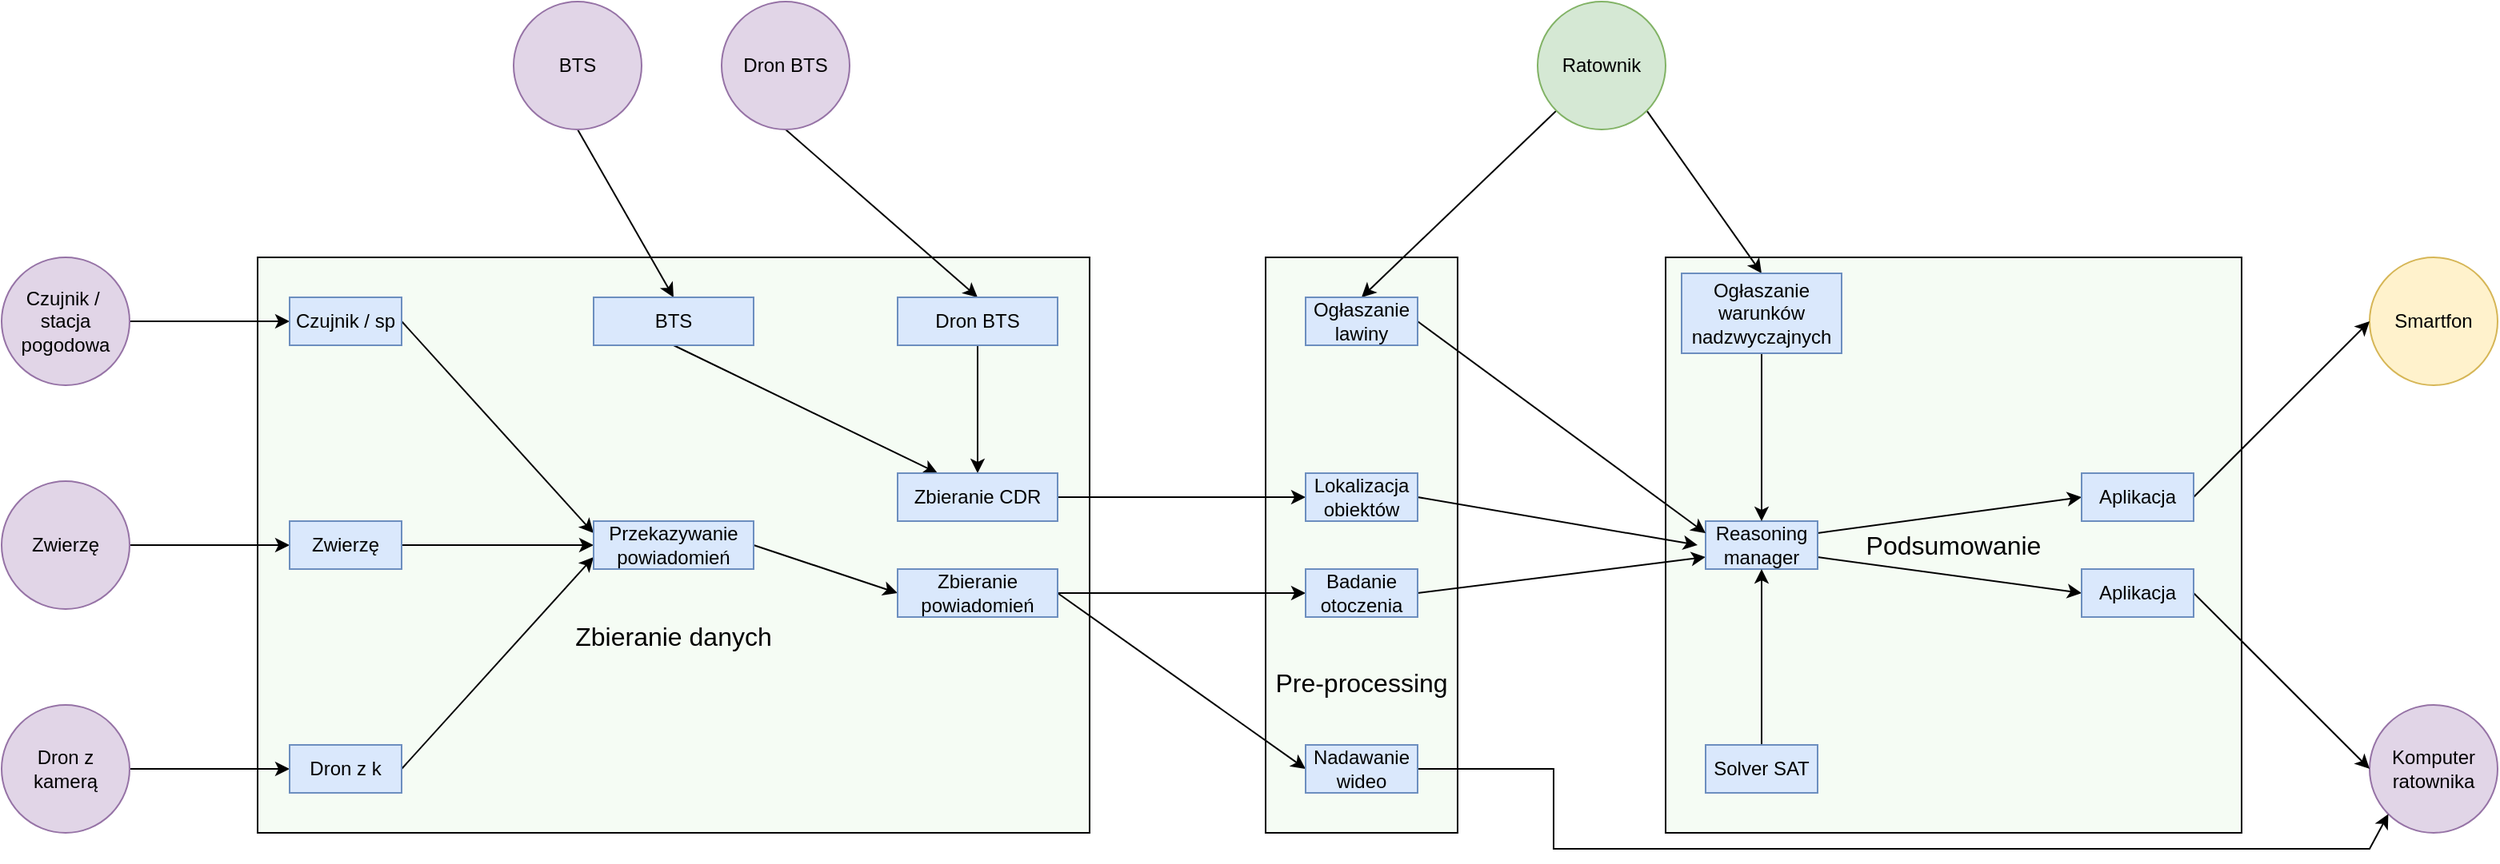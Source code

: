 <mxfile version="13.10.2" type="github">
  <diagram id="_1pIjhpikzi4_V56C4-2" name="Page-1">
    <mxGraphModel dx="2858" dy="1107" grid="1" gridSize="10" guides="1" tooltips="1" connect="1" arrows="1" fold="1" page="1" pageScale="1" pageWidth="827" pageHeight="1169" math="0" shadow="0">
      <root>
        <mxCell id="0" />
        <mxCell id="1" parent="0" />
        <mxCell id="yeq_wnequOcoh8USuDbu-28" value="&lt;font style=&quot;font-size: 16px&quot;&gt;&lt;br&gt;&lt;br&gt;&lt;br&gt;&lt;br&gt;&lt;br&gt;&lt;br&gt;&lt;br&gt;&lt;br&gt;&lt;br&gt;Pre-processing&lt;/font&gt;" style="rounded=0;whiteSpace=wrap;html=1;strokeColor=#000000;fillColor=#F5FCF4;" vertex="1" parent="1">
          <mxGeometry x="230" y="400" width="120" height="360" as="geometry" />
        </mxCell>
        <mxCell id="yeq_wnequOcoh8USuDbu-29" value="&lt;font style=&quot;font-size: 16px&quot;&gt;&lt;br&gt;&lt;br&gt;&lt;br&gt;&lt;br&gt;&lt;br&gt;&lt;br&gt;Zbieranie danych&lt;/font&gt;" style="rounded=0;whiteSpace=wrap;html=1;strokeColor=#000000;fillColor=#F5FCF4;" vertex="1" parent="1">
          <mxGeometry x="-400" y="400" width="520" height="360" as="geometry" />
        </mxCell>
        <mxCell id="yeq_wnequOcoh8USuDbu-8" value="&lt;font style=&quot;font-size: 16px&quot;&gt;Podsumowanie&lt;/font&gt;" style="whiteSpace=wrap;html=1;aspect=fixed;fillColor=#F5FCF4;" vertex="1" parent="1">
          <mxGeometry x="480" y="400" width="360" height="360" as="geometry" />
        </mxCell>
        <mxCell id="yeq_wnequOcoh8USuDbu-9" value="Smartfon" style="ellipse;whiteSpace=wrap;html=1;aspect=fixed;fillColor=#fff2cc;strokeColor=#d6b656;" vertex="1" parent="1">
          <mxGeometry x="920" y="400" width="80" height="80" as="geometry" />
        </mxCell>
        <mxCell id="yeq_wnequOcoh8USuDbu-53" style="edgeStyle=none;rounded=0;orthogonalLoop=1;jettySize=auto;html=1;exitX=0;exitY=1;exitDx=0;exitDy=0;entryX=0.5;entryY=0;entryDx=0;entryDy=0;" edge="1" parent="1" source="yeq_wnequOcoh8USuDbu-10" target="yeq_wnequOcoh8USuDbu-58">
          <mxGeometry relative="1" as="geometry">
            <mxPoint x="290" y="410" as="targetPoint" />
          </mxGeometry>
        </mxCell>
        <mxCell id="yeq_wnequOcoh8USuDbu-54" style="edgeStyle=none;rounded=0;orthogonalLoop=1;jettySize=auto;html=1;exitX=1;exitY=1;exitDx=0;exitDy=0;entryX=0.5;entryY=0;entryDx=0;entryDy=0;" edge="1" parent="1" source="yeq_wnequOcoh8USuDbu-10" target="yeq_wnequOcoh8USuDbu-57">
          <mxGeometry relative="1" as="geometry">
            <mxPoint x="535" y="425" as="targetPoint" />
          </mxGeometry>
        </mxCell>
        <mxCell id="yeq_wnequOcoh8USuDbu-10" value="Ratownik" style="ellipse;whiteSpace=wrap;html=1;aspect=fixed;fillColor=#d5e8d4;strokeColor=#82b366;" vertex="1" parent="1">
          <mxGeometry x="400" y="240" width="80" height="80" as="geometry" />
        </mxCell>
        <mxCell id="yeq_wnequOcoh8USuDbu-33" style="rounded=0;orthogonalLoop=1;jettySize=auto;html=1;exitX=0.5;exitY=1;exitDx=0;exitDy=0;entryX=0.5;entryY=0;entryDx=0;entryDy=0;" edge="1" parent="1" source="yeq_wnequOcoh8USuDbu-11" target="yeq_wnequOcoh8USuDbu-24">
          <mxGeometry relative="1" as="geometry" />
        </mxCell>
        <mxCell id="yeq_wnequOcoh8USuDbu-11" value="BTS" style="ellipse;whiteSpace=wrap;html=1;aspect=fixed;fillColor=#e1d5e7;strokeColor=#9673a6;" vertex="1" parent="1">
          <mxGeometry x="-240" y="240" width="80" height="80" as="geometry" />
        </mxCell>
        <mxCell id="yeq_wnequOcoh8USuDbu-40" style="edgeStyle=none;rounded=0;orthogonalLoop=1;jettySize=auto;html=1;exitX=0.5;exitY=1;exitDx=0;exitDy=0;entryX=0.5;entryY=0;entryDx=0;entryDy=0;" edge="1" parent="1" source="yeq_wnequOcoh8USuDbu-12" target="yeq_wnequOcoh8USuDbu-25">
          <mxGeometry relative="1" as="geometry" />
        </mxCell>
        <mxCell id="yeq_wnequOcoh8USuDbu-12" value="Dron BTS" style="ellipse;whiteSpace=wrap;html=1;aspect=fixed;fillColor=#e1d5e7;strokeColor=#9673a6;" vertex="1" parent="1">
          <mxGeometry x="-110" y="240" width="80" height="80" as="geometry" />
        </mxCell>
        <mxCell id="yeq_wnequOcoh8USuDbu-36" style="edgeStyle=none;rounded=0;orthogonalLoop=1;jettySize=auto;html=1;exitX=1;exitY=0.5;exitDx=0;exitDy=0;entryX=0;entryY=0.5;entryDx=0;entryDy=0;" edge="1" parent="1" source="yeq_wnequOcoh8USuDbu-13" target="yeq_wnequOcoh8USuDbu-22">
          <mxGeometry relative="1" as="geometry" />
        </mxCell>
        <mxCell id="yeq_wnequOcoh8USuDbu-13" value="Dron z kamerą" style="ellipse;whiteSpace=wrap;html=1;aspect=fixed;fillColor=#e1d5e7;strokeColor=#9673a6;" vertex="1" parent="1">
          <mxGeometry x="-560" y="680" width="80" height="80" as="geometry" />
        </mxCell>
        <mxCell id="yeq_wnequOcoh8USuDbu-35" style="edgeStyle=none;rounded=0;orthogonalLoop=1;jettySize=auto;html=1;exitX=1;exitY=0.5;exitDx=0;exitDy=0;entryX=0;entryY=0.5;entryDx=0;entryDy=0;" edge="1" parent="1" source="yeq_wnequOcoh8USuDbu-14" target="yeq_wnequOcoh8USuDbu-21">
          <mxGeometry relative="1" as="geometry" />
        </mxCell>
        <mxCell id="yeq_wnequOcoh8USuDbu-14" value="Zwierzę" style="ellipse;whiteSpace=wrap;html=1;aspect=fixed;fillColor=#e1d5e7;strokeColor=#9673a6;" vertex="1" parent="1">
          <mxGeometry x="-560" y="540" width="80" height="80" as="geometry" />
        </mxCell>
        <mxCell id="yeq_wnequOcoh8USuDbu-34" style="edgeStyle=none;rounded=0;orthogonalLoop=1;jettySize=auto;html=1;entryX=0;entryY=0.5;entryDx=0;entryDy=0;" edge="1" parent="1" source="yeq_wnequOcoh8USuDbu-15" target="yeq_wnequOcoh8USuDbu-17">
          <mxGeometry relative="1" as="geometry" />
        </mxCell>
        <mxCell id="yeq_wnequOcoh8USuDbu-15" value="Czujnik /&amp;nbsp;&lt;br&gt;stacja pogodowa" style="ellipse;whiteSpace=wrap;html=1;aspect=fixed;fillColor=#e1d5e7;strokeColor=#9673a6;" vertex="1" parent="1">
          <mxGeometry x="-560" y="400" width="80" height="80" as="geometry" />
        </mxCell>
        <mxCell id="yeq_wnequOcoh8USuDbu-16" value="Komputer ratownika" style="ellipse;whiteSpace=wrap;html=1;aspect=fixed;fillColor=#e1d5e7;strokeColor=#9673a6;" vertex="1" parent="1">
          <mxGeometry x="920" y="680" width="80" height="80" as="geometry" />
        </mxCell>
        <mxCell id="yeq_wnequOcoh8USuDbu-37" style="edgeStyle=none;rounded=0;orthogonalLoop=1;jettySize=auto;html=1;exitX=1;exitY=0.5;exitDx=0;exitDy=0;entryX=0;entryY=0.25;entryDx=0;entryDy=0;" edge="1" parent="1" source="yeq_wnequOcoh8USuDbu-17" target="yeq_wnequOcoh8USuDbu-23">
          <mxGeometry relative="1" as="geometry" />
        </mxCell>
        <mxCell id="yeq_wnequOcoh8USuDbu-17" value="Czujnik / sp" style="rounded=0;whiteSpace=wrap;html=1;strokeColor=#6c8ebf;fillColor=#dae8fc;" vertex="1" parent="1">
          <mxGeometry x="-380" y="425" width="70" height="30" as="geometry" />
        </mxCell>
        <mxCell id="yeq_wnequOcoh8USuDbu-38" style="edgeStyle=none;rounded=0;orthogonalLoop=1;jettySize=auto;html=1;exitX=1;exitY=0.5;exitDx=0;exitDy=0;" edge="1" parent="1" source="yeq_wnequOcoh8USuDbu-21">
          <mxGeometry relative="1" as="geometry">
            <mxPoint x="-190" y="580" as="targetPoint" />
          </mxGeometry>
        </mxCell>
        <mxCell id="yeq_wnequOcoh8USuDbu-21" value="Zwierzę" style="rounded=0;whiteSpace=wrap;html=1;strokeColor=#6c8ebf;fillColor=#dae8fc;" vertex="1" parent="1">
          <mxGeometry x="-380" y="565" width="70" height="30" as="geometry" />
        </mxCell>
        <mxCell id="yeq_wnequOcoh8USuDbu-39" style="edgeStyle=none;rounded=0;orthogonalLoop=1;jettySize=auto;html=1;exitX=1;exitY=0.5;exitDx=0;exitDy=0;entryX=0;entryY=0.75;entryDx=0;entryDy=0;" edge="1" parent="1" source="yeq_wnequOcoh8USuDbu-22" target="yeq_wnequOcoh8USuDbu-23">
          <mxGeometry relative="1" as="geometry" />
        </mxCell>
        <mxCell id="yeq_wnequOcoh8USuDbu-22" value="Dron z k" style="rounded=0;whiteSpace=wrap;html=1;strokeColor=#6c8ebf;fillColor=#dae8fc;" vertex="1" parent="1">
          <mxGeometry x="-380" y="705" width="70" height="30" as="geometry" />
        </mxCell>
        <mxCell id="yeq_wnequOcoh8USuDbu-43" style="edgeStyle=none;rounded=0;orthogonalLoop=1;jettySize=auto;html=1;exitX=1;exitY=0.5;exitDx=0;exitDy=0;entryX=0;entryY=0.5;entryDx=0;entryDy=0;" edge="1" parent="1" source="yeq_wnequOcoh8USuDbu-23" target="yeq_wnequOcoh8USuDbu-27">
          <mxGeometry relative="1" as="geometry" />
        </mxCell>
        <mxCell id="yeq_wnequOcoh8USuDbu-23" value="&lt;font style=&quot;font-size: 12px&quot;&gt;Przekazywanie&lt;br&gt;powiadomień&lt;/font&gt;" style="rounded=0;whiteSpace=wrap;html=1;strokeColor=#6c8ebf;fillColor=#dae8fc;" vertex="1" parent="1">
          <mxGeometry x="-190" y="565" width="100" height="30" as="geometry" />
        </mxCell>
        <mxCell id="yeq_wnequOcoh8USuDbu-42" style="edgeStyle=none;rounded=0;orthogonalLoop=1;jettySize=auto;html=1;exitX=0.5;exitY=1;exitDx=0;exitDy=0;entryX=0.25;entryY=0;entryDx=0;entryDy=0;" edge="1" parent="1" source="yeq_wnequOcoh8USuDbu-24" target="yeq_wnequOcoh8USuDbu-26">
          <mxGeometry relative="1" as="geometry" />
        </mxCell>
        <mxCell id="yeq_wnequOcoh8USuDbu-24" value="BTS" style="rounded=0;whiteSpace=wrap;html=1;strokeColor=#6c8ebf;fillColor=#dae8fc;" vertex="1" parent="1">
          <mxGeometry x="-190" y="425" width="100" height="30" as="geometry" />
        </mxCell>
        <mxCell id="yeq_wnequOcoh8USuDbu-41" style="edgeStyle=none;rounded=0;orthogonalLoop=1;jettySize=auto;html=1;exitX=0.5;exitY=1;exitDx=0;exitDy=0;entryX=0.5;entryY=0;entryDx=0;entryDy=0;" edge="1" parent="1" source="yeq_wnequOcoh8USuDbu-25" target="yeq_wnequOcoh8USuDbu-26">
          <mxGeometry relative="1" as="geometry" />
        </mxCell>
        <mxCell id="yeq_wnequOcoh8USuDbu-25" value="Dron BTS" style="rounded=0;whiteSpace=wrap;html=1;strokeColor=#6c8ebf;fillColor=#dae8fc;" vertex="1" parent="1">
          <mxGeometry y="425" width="100" height="30" as="geometry" />
        </mxCell>
        <mxCell id="yeq_wnequOcoh8USuDbu-59" style="edgeStyle=none;rounded=0;orthogonalLoop=1;jettySize=auto;html=1;exitX=1;exitY=0.5;exitDx=0;exitDy=0;entryX=0;entryY=0.5;entryDx=0;entryDy=0;" edge="1" parent="1" source="yeq_wnequOcoh8USuDbu-26" target="yeq_wnequOcoh8USuDbu-46">
          <mxGeometry relative="1" as="geometry" />
        </mxCell>
        <mxCell id="yeq_wnequOcoh8USuDbu-26" value="Zbieranie CDR" style="rounded=0;whiteSpace=wrap;html=1;strokeColor=#6c8ebf;fillColor=#dae8fc;" vertex="1" parent="1">
          <mxGeometry y="535" width="100" height="30" as="geometry" />
        </mxCell>
        <mxCell id="yeq_wnequOcoh8USuDbu-60" style="edgeStyle=none;rounded=0;orthogonalLoop=1;jettySize=auto;html=1;exitX=1;exitY=0.5;exitDx=0;exitDy=0;entryX=0;entryY=0.5;entryDx=0;entryDy=0;" edge="1" parent="1" source="yeq_wnequOcoh8USuDbu-27" target="yeq_wnequOcoh8USuDbu-47">
          <mxGeometry relative="1" as="geometry" />
        </mxCell>
        <mxCell id="yeq_wnequOcoh8USuDbu-61" style="edgeStyle=none;rounded=0;orthogonalLoop=1;jettySize=auto;html=1;exitX=1;exitY=0.5;exitDx=0;exitDy=0;entryX=0;entryY=0.5;entryDx=0;entryDy=0;" edge="1" parent="1" source="yeq_wnequOcoh8USuDbu-27" target="yeq_wnequOcoh8USuDbu-45">
          <mxGeometry relative="1" as="geometry" />
        </mxCell>
        <mxCell id="yeq_wnequOcoh8USuDbu-27" value="&lt;font style=&quot;font-size: 12px&quot;&gt;Zbieranie powiadomień&lt;/font&gt;" style="rounded=0;whiteSpace=wrap;html=1;strokeColor=#6c8ebf;fillColor=#dae8fc;" vertex="1" parent="1">
          <mxGeometry y="595" width="100" height="30" as="geometry" />
        </mxCell>
        <mxCell id="yeq_wnequOcoh8USuDbu-62" style="edgeStyle=none;rounded=0;orthogonalLoop=1;jettySize=auto;html=1;exitX=1;exitY=0.5;exitDx=0;exitDy=0;entryX=0;entryY=1;entryDx=0;entryDy=0;" edge="1" parent="1" source="yeq_wnequOcoh8USuDbu-45" target="yeq_wnequOcoh8USuDbu-16">
          <mxGeometry relative="1" as="geometry">
            <Array as="points">
              <mxPoint x="410" y="720" />
              <mxPoint x="410" y="770" />
              <mxPoint x="670" y="770" />
              <mxPoint x="920" y="770" />
            </Array>
          </mxGeometry>
        </mxCell>
        <mxCell id="yeq_wnequOcoh8USuDbu-45" value="Nadawanie wideo" style="rounded=0;whiteSpace=wrap;html=1;strokeColor=#6c8ebf;fillColor=#dae8fc;" vertex="1" parent="1">
          <mxGeometry x="255" y="705" width="70" height="30" as="geometry" />
        </mxCell>
        <mxCell id="yeq_wnequOcoh8USuDbu-64" style="edgeStyle=none;rounded=0;orthogonalLoop=1;jettySize=auto;html=1;exitX=1;exitY=0.5;exitDx=0;exitDy=0;" edge="1" parent="1" source="yeq_wnequOcoh8USuDbu-46">
          <mxGeometry relative="1" as="geometry">
            <mxPoint x="500" y="580" as="targetPoint" />
          </mxGeometry>
        </mxCell>
        <mxCell id="yeq_wnequOcoh8USuDbu-46" value="Lokalizacja obiektów" style="rounded=0;whiteSpace=wrap;html=1;strokeColor=#6c8ebf;fillColor=#dae8fc;" vertex="1" parent="1">
          <mxGeometry x="255" y="535" width="70" height="30" as="geometry" />
        </mxCell>
        <mxCell id="yeq_wnequOcoh8USuDbu-65" style="edgeStyle=none;rounded=0;orthogonalLoop=1;jettySize=auto;html=1;exitX=1;exitY=0.5;exitDx=0;exitDy=0;entryX=0;entryY=0.75;entryDx=0;entryDy=0;" edge="1" parent="1" source="yeq_wnequOcoh8USuDbu-47" target="yeq_wnequOcoh8USuDbu-49">
          <mxGeometry relative="1" as="geometry" />
        </mxCell>
        <mxCell id="yeq_wnequOcoh8USuDbu-47" value="Badanie otoczenia" style="rounded=0;whiteSpace=wrap;html=1;strokeColor=#6c8ebf;fillColor=#dae8fc;" vertex="1" parent="1">
          <mxGeometry x="255" y="595" width="70" height="30" as="geometry" />
        </mxCell>
        <mxCell id="yeq_wnequOcoh8USuDbu-67" style="edgeStyle=none;rounded=0;orthogonalLoop=1;jettySize=auto;html=1;exitX=1;exitY=0.25;exitDx=0;exitDy=0;entryX=0;entryY=0.5;entryDx=0;entryDy=0;" edge="1" parent="1" source="yeq_wnequOcoh8USuDbu-49" target="yeq_wnequOcoh8USuDbu-51">
          <mxGeometry relative="1" as="geometry" />
        </mxCell>
        <mxCell id="yeq_wnequOcoh8USuDbu-68" style="edgeStyle=none;rounded=0;orthogonalLoop=1;jettySize=auto;html=1;exitX=1;exitY=0.75;exitDx=0;exitDy=0;entryX=0;entryY=0.5;entryDx=0;entryDy=0;" edge="1" parent="1" source="yeq_wnequOcoh8USuDbu-49" target="yeq_wnequOcoh8USuDbu-52">
          <mxGeometry relative="1" as="geometry" />
        </mxCell>
        <mxCell id="yeq_wnequOcoh8USuDbu-49" value="Reasoning manager" style="rounded=0;whiteSpace=wrap;html=1;strokeColor=#6c8ebf;fillColor=#dae8fc;" vertex="1" parent="1">
          <mxGeometry x="505" y="565" width="70" height="30" as="geometry" />
        </mxCell>
        <mxCell id="yeq_wnequOcoh8USuDbu-69" style="edgeStyle=none;rounded=0;orthogonalLoop=1;jettySize=auto;html=1;exitX=0.5;exitY=0;exitDx=0;exitDy=0;entryX=0.5;entryY=1;entryDx=0;entryDy=0;" edge="1" parent="1" source="yeq_wnequOcoh8USuDbu-50" target="yeq_wnequOcoh8USuDbu-49">
          <mxGeometry relative="1" as="geometry" />
        </mxCell>
        <mxCell id="yeq_wnequOcoh8USuDbu-50" value="Solver SAT" style="rounded=0;whiteSpace=wrap;html=1;strokeColor=#6c8ebf;fillColor=#dae8fc;" vertex="1" parent="1">
          <mxGeometry x="505" y="705" width="70" height="30" as="geometry" />
        </mxCell>
        <mxCell id="yeq_wnequOcoh8USuDbu-56" style="edgeStyle=none;rounded=0;orthogonalLoop=1;jettySize=auto;html=1;exitX=1;exitY=0.5;exitDx=0;exitDy=0;entryX=0;entryY=0.5;entryDx=0;entryDy=0;" edge="1" parent="1" source="yeq_wnequOcoh8USuDbu-51" target="yeq_wnequOcoh8USuDbu-9">
          <mxGeometry relative="1" as="geometry" />
        </mxCell>
        <mxCell id="yeq_wnequOcoh8USuDbu-51" value="Aplikacja" style="rounded=0;whiteSpace=wrap;html=1;strokeColor=#6c8ebf;fillColor=#dae8fc;" vertex="1" parent="1">
          <mxGeometry x="740" y="535" width="70" height="30" as="geometry" />
        </mxCell>
        <mxCell id="yeq_wnequOcoh8USuDbu-55" style="edgeStyle=none;rounded=0;orthogonalLoop=1;jettySize=auto;html=1;exitX=1;exitY=0.5;exitDx=0;exitDy=0;entryX=0;entryY=0.5;entryDx=0;entryDy=0;" edge="1" parent="1" source="yeq_wnequOcoh8USuDbu-52" target="yeq_wnequOcoh8USuDbu-16">
          <mxGeometry relative="1" as="geometry" />
        </mxCell>
        <mxCell id="yeq_wnequOcoh8USuDbu-52" value="Aplikacja" style="rounded=0;whiteSpace=wrap;html=1;strokeColor=#6c8ebf;fillColor=#dae8fc;" vertex="1" parent="1">
          <mxGeometry x="740" y="595" width="70" height="30" as="geometry" />
        </mxCell>
        <mxCell id="yeq_wnequOcoh8USuDbu-66" style="edgeStyle=none;rounded=0;orthogonalLoop=1;jettySize=auto;html=1;exitX=0.5;exitY=1;exitDx=0;exitDy=0;entryX=0.5;entryY=0;entryDx=0;entryDy=0;" edge="1" parent="1" source="yeq_wnequOcoh8USuDbu-57" target="yeq_wnequOcoh8USuDbu-49">
          <mxGeometry relative="1" as="geometry" />
        </mxCell>
        <mxCell id="yeq_wnequOcoh8USuDbu-57" value="Ogłaszanie warunków nadzwyczajnych" style="rounded=0;whiteSpace=wrap;html=1;strokeColor=#6c8ebf;fillColor=#dae8fc;" vertex="1" parent="1">
          <mxGeometry x="490" y="410" width="100" height="50" as="geometry" />
        </mxCell>
        <mxCell id="yeq_wnequOcoh8USuDbu-63" style="edgeStyle=none;rounded=0;orthogonalLoop=1;jettySize=auto;html=1;exitX=1;exitY=0.5;exitDx=0;exitDy=0;entryX=0;entryY=0.25;entryDx=0;entryDy=0;" edge="1" parent="1" source="yeq_wnequOcoh8USuDbu-58" target="yeq_wnequOcoh8USuDbu-49">
          <mxGeometry relative="1" as="geometry" />
        </mxCell>
        <mxCell id="yeq_wnequOcoh8USuDbu-58" value="Ogłaszanie lawiny" style="rounded=0;whiteSpace=wrap;html=1;strokeColor=#6c8ebf;fillColor=#dae8fc;" vertex="1" parent="1">
          <mxGeometry x="255" y="425" width="70" height="30" as="geometry" />
        </mxCell>
      </root>
    </mxGraphModel>
  </diagram>
</mxfile>
